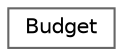 digraph "Graphical Class Hierarchy"
{
 // LATEX_PDF_SIZE
  bgcolor="transparent";
  edge [fontname=Helvetica,fontsize=10,labelfontname=Helvetica,labelfontsize=10];
  node [fontname=Helvetica,fontsize=10,shape=box,height=0.2,width=0.4];
  rankdir="LR";
  Node0 [id="Node000000",label="Budget",height=0.2,width=0.4,color="grey40", fillcolor="white", style="filled",URL="$class_budget.html",tooltip="This class represents a budget, including its attributes and methods to manage the budget and its spe..."];
}
